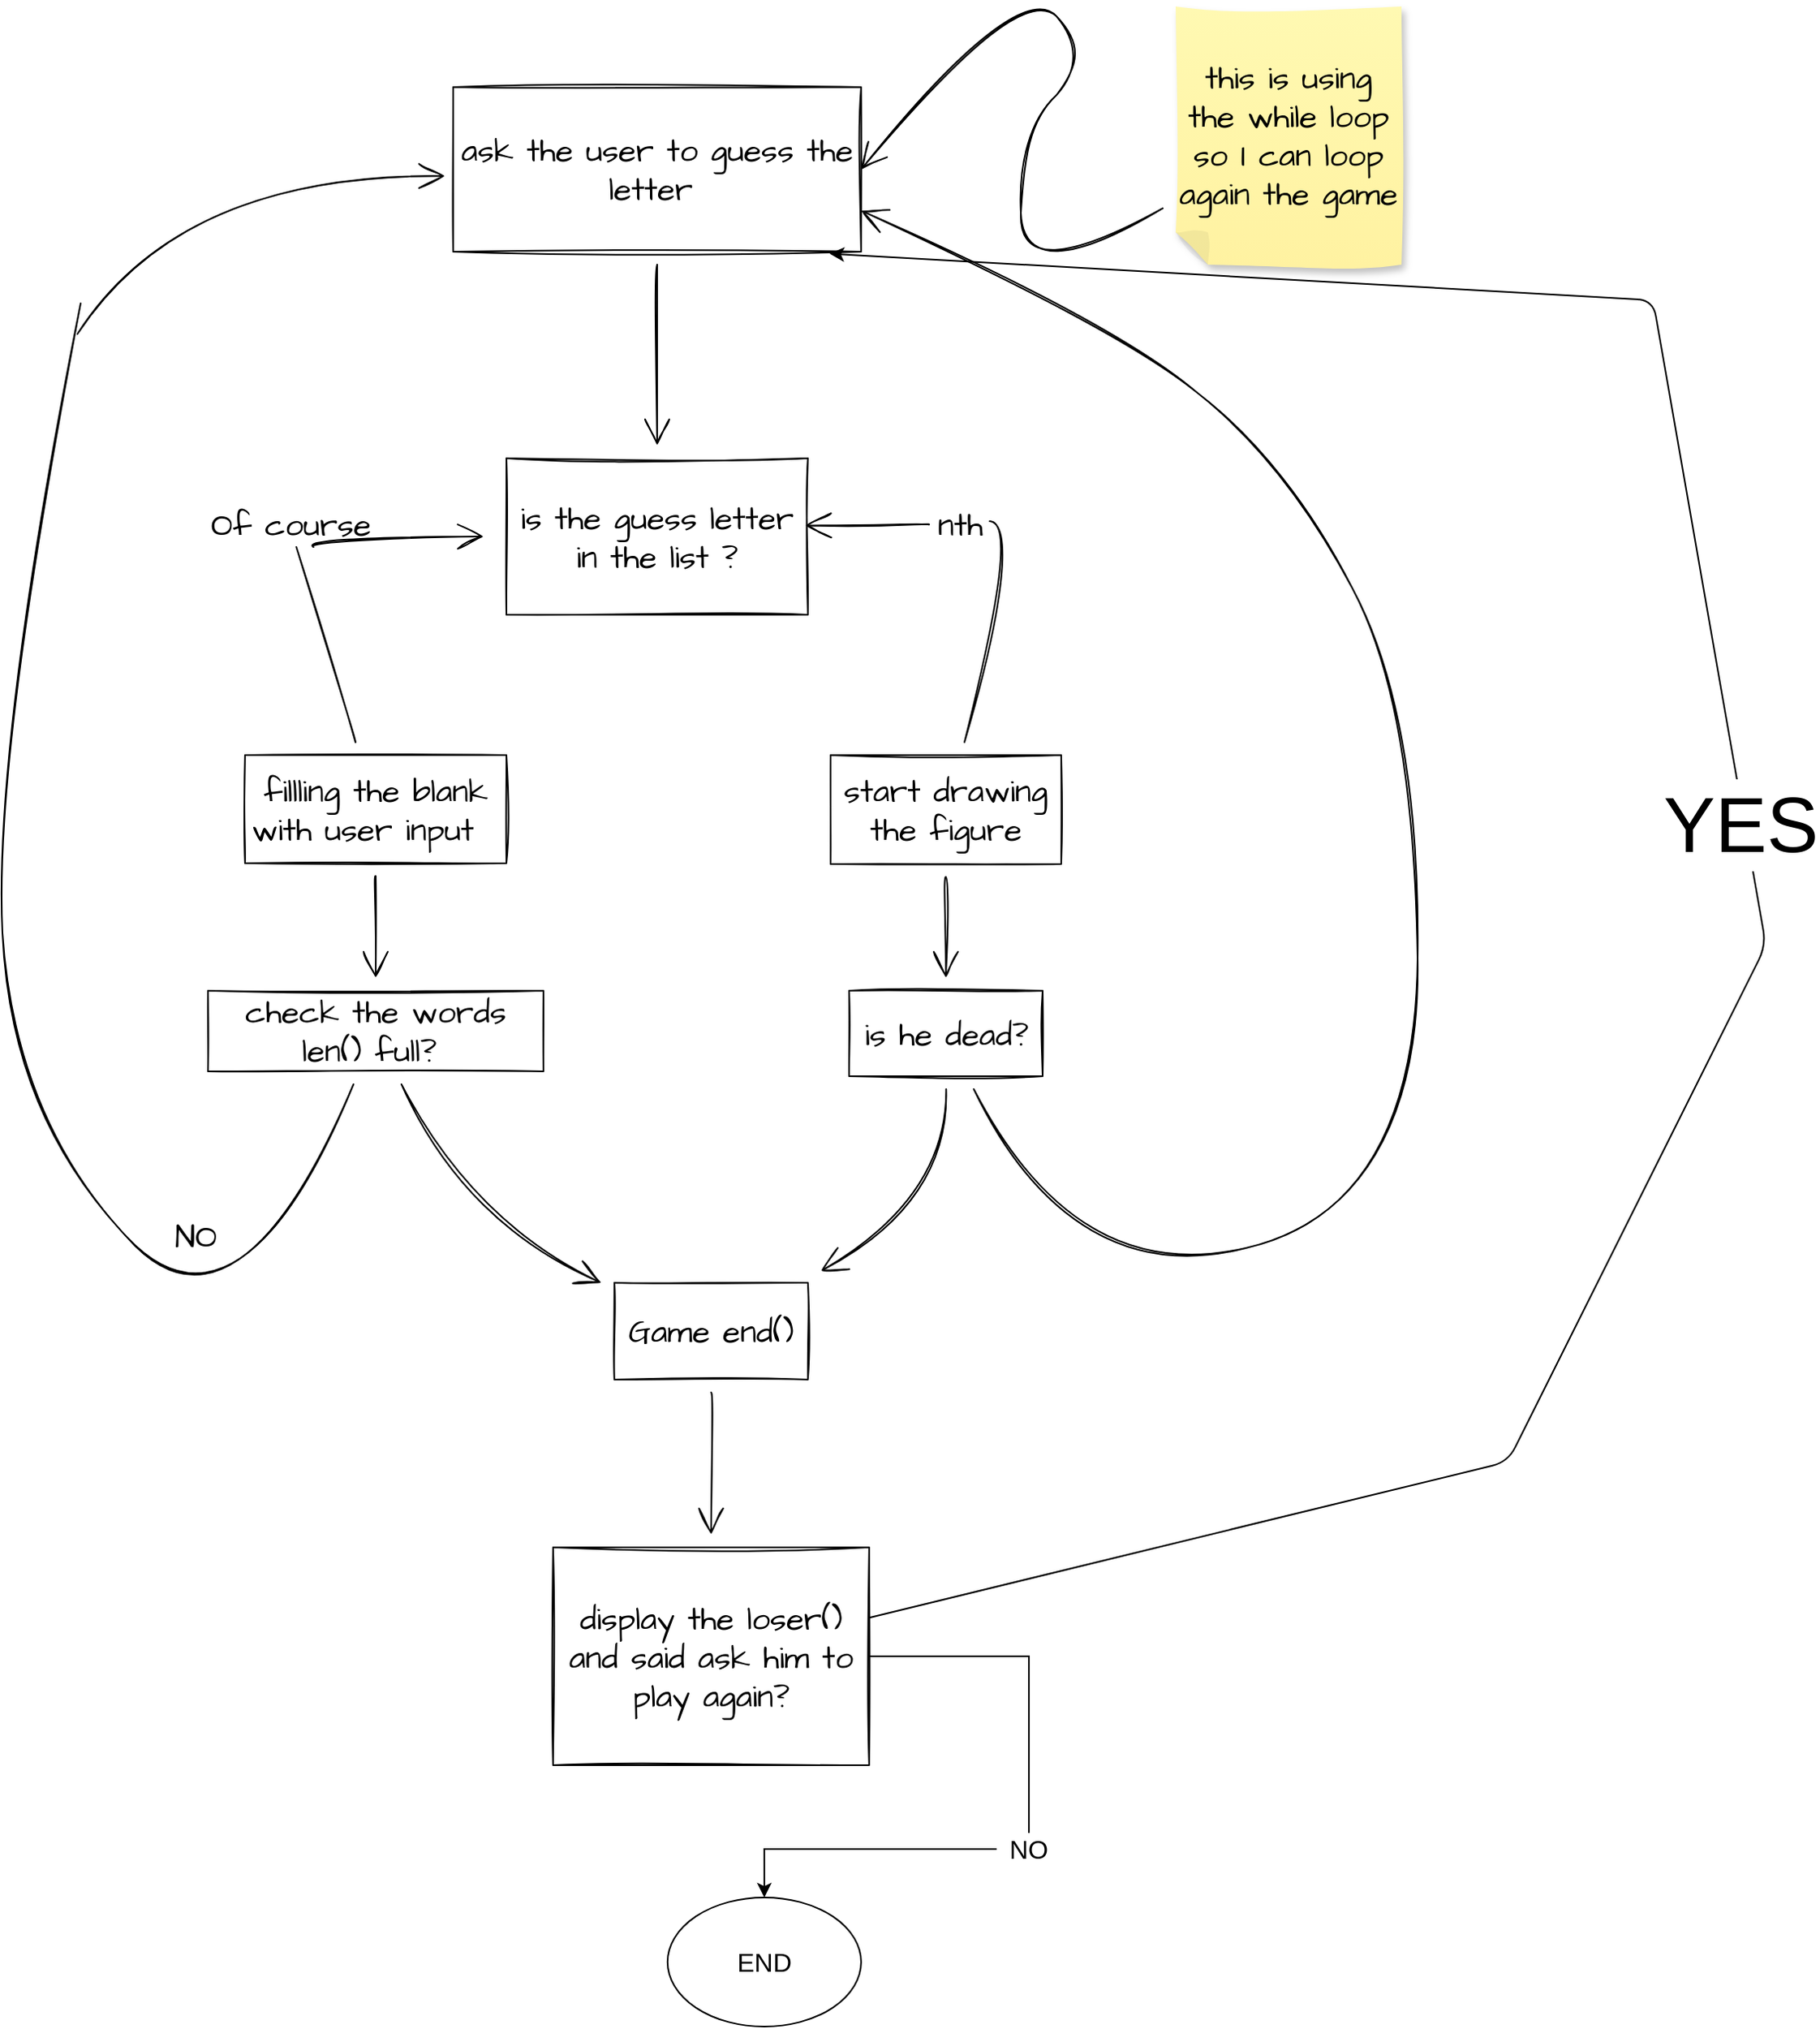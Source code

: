 <mxfile version="15.2.7" type="github"><diagram id="JYJFYv-9l2L0nfnJadsV" name="Page-1"><mxGraphModel dx="1304" dy="567" grid="1" gridSize="10" guides="1" tooltips="0" connect="1" arrows="1" fold="1" page="1" pageScale="1" pageWidth="850" pageHeight="1100" math="0" shadow="0"><root><mxCell id="0"/><mxCell id="1" parent="0"/><mxCell id="DHrzsSxuW4ANWNaskSDl-1" style="edgeStyle=none;curved=1;rounded=0;sketch=1;hachureGap=4;orthogonalLoop=1;jettySize=auto;html=1;fontFamily=Architects Daughter;fontSource=https%3A%2F%2Ffonts.googleapis.com%2Fcss%3Ffamily%3DArchitects%2BDaughter;fontSize=16;endArrow=open;startSize=14;endSize=14;sourcePerimeterSpacing=8;targetPerimeterSpacing=8;" edge="1" parent="1" source="DHrzsSxuW4ANWNaskSDl-2" target="DHrzsSxuW4ANWNaskSDl-4"><mxGeometry relative="1" as="geometry"/></mxCell><mxCell id="DHrzsSxuW4ANWNaskSDl-2" value="ask the user to guess the letter&amp;nbsp;" style="whiteSpace=wrap;html=1;sketch=1;hachureGap=4;pointerEvents=0;fontFamily=Architects Daughter;fontSource=https%3A%2F%2Ffonts.googleapis.com%2Fcss%3Ffamily%3DArchitects%2BDaughter;fontSize=20;" vertex="1" parent="1"><mxGeometry x="726" y="778" width="252.93" height="102.03" as="geometry"/></mxCell><mxCell id="DHrzsSxuW4ANWNaskSDl-3" style="edgeStyle=none;curved=1;rounded=0;sketch=1;hachureGap=4;orthogonalLoop=1;jettySize=auto;html=1;fontFamily=Architects Daughter;fontSource=https%3A%2F%2Ffonts.googleapis.com%2Fcss%3Ffamily%3DArchitects%2BDaughter;fontSize=16;endArrow=open;startSize=14;endSize=14;targetPerimeterSpacing=8;startArrow=none;" edge="1" parent="1" source="DHrzsSxuW4ANWNaskSDl-12"><mxGeometry relative="1" as="geometry"><mxPoint x="744.93" y="1056.515" as="targetPoint"/><Array as="points"><mxPoint x="633" y="1057"/></Array></mxGeometry></mxCell><mxCell id="DHrzsSxuW4ANWNaskSDl-4" value="is the guess letter in the list ?" style="whiteSpace=wrap;html=1;sketch=1;hachureGap=4;pointerEvents=0;fontFamily=Architects Daughter;fontSource=https%3A%2F%2Ffonts.googleapis.com%2Fcss%3Ffamily%3DArchitects%2BDaughter;fontSize=20;" vertex="1" parent="1"><mxGeometry x="759" y="1008" width="186.93" height="97.03" as="geometry"/></mxCell><mxCell id="DHrzsSxuW4ANWNaskSDl-5" style="edgeStyle=none;curved=1;rounded=0;sketch=1;hachureGap=4;orthogonalLoop=1;jettySize=auto;html=1;fontFamily=Architects Daughter;fontSource=https%3A%2F%2Ffonts.googleapis.com%2Fcss%3Ffamily%3DArchitects%2BDaughter;fontSize=16;endArrow=open;startSize=14;endSize=14;sourcePerimeterSpacing=8;targetPerimeterSpacing=8;" edge="1" parent="1" source="DHrzsSxuW4ANWNaskSDl-6" target="DHrzsSxuW4ANWNaskSDl-16"><mxGeometry relative="1" as="geometry"/></mxCell><mxCell id="DHrzsSxuW4ANWNaskSDl-6" value="fillling the blank with user input&amp;nbsp;&amp;nbsp;" style="whiteSpace=wrap;html=1;sketch=1;hachureGap=4;pointerEvents=0;fontFamily=Architects Daughter;fontSource=https%3A%2F%2Ffonts.googleapis.com%2Fcss%3Ffamily%3DArchitects%2BDaughter;fontSize=20;" vertex="1" parent="1"><mxGeometry x="596.93" y="1192" width="162.07" height="67" as="geometry"/></mxCell><mxCell id="DHrzsSxuW4ANWNaskSDl-7" style="edgeStyle=none;curved=1;rounded=0;sketch=1;hachureGap=4;orthogonalLoop=1;jettySize=auto;html=1;entryX=0.991;entryY=0.43;entryDx=0;entryDy=0;entryPerimeter=0;fontFamily=Architects Daughter;fontSource=https%3A%2F%2Ffonts.googleapis.com%2Fcss%3Ffamily%3DArchitects%2BDaughter;fontSize=16;endArrow=open;startSize=14;endSize=14;targetPerimeterSpacing=8;startArrow=none;" edge="1" parent="1" source="DHrzsSxuW4ANWNaskSDl-10" target="DHrzsSxuW4ANWNaskSDl-4"><mxGeometry relative="1" as="geometry"><Array as="points"/></mxGeometry></mxCell><mxCell id="DHrzsSxuW4ANWNaskSDl-8" style="edgeStyle=none;curved=1;rounded=0;sketch=1;hachureGap=4;orthogonalLoop=1;jettySize=auto;html=1;fontFamily=Architects Daughter;fontSource=https%3A%2F%2Ffonts.googleapis.com%2Fcss%3Ffamily%3DArchitects%2BDaughter;fontSize=16;endArrow=open;startSize=14;endSize=14;sourcePerimeterSpacing=8;targetPerimeterSpacing=8;" edge="1" parent="1" source="DHrzsSxuW4ANWNaskSDl-9" target="DHrzsSxuW4ANWNaskSDl-19"><mxGeometry relative="1" as="geometry"/></mxCell><mxCell id="DHrzsSxuW4ANWNaskSDl-9" value="start drawing the figure" style="whiteSpace=wrap;html=1;sketch=1;hachureGap=4;pointerEvents=0;fontFamily=Architects Daughter;fontSource=https%3A%2F%2Ffonts.googleapis.com%2Fcss%3Ffamily%3DArchitects%2BDaughter;fontSize=20;" vertex="1" parent="1"><mxGeometry x="960" y="1192" width="143" height="67.5" as="geometry"/></mxCell><mxCell id="DHrzsSxuW4ANWNaskSDl-10" value="nth" style="text;html=1;align=center;verticalAlign=middle;resizable=0;points=[];autosize=1;strokeColor=none;fillColor=none;sketch=1;hachureGap=4;pointerEvents=0;fontFamily=Architects Daughter;fontSource=https%3A%2F%2Ffonts.googleapis.com%2Fcss%3Ffamily%3DArchitects%2BDaughter;fontSize=20;" vertex="1" parent="1"><mxGeometry x="1021.004" y="1035.002" width="38" height="28" as="geometry"/></mxCell><mxCell id="DHrzsSxuW4ANWNaskSDl-11" value="" style="edgeStyle=none;curved=1;rounded=0;sketch=1;hachureGap=4;orthogonalLoop=1;jettySize=auto;html=1;entryX=0.991;entryY=0.43;entryDx=0;entryDy=0;entryPerimeter=0;fontFamily=Architects Daughter;fontSource=https%3A%2F%2Ffonts.googleapis.com%2Fcss%3Ffamily%3DArchitects%2BDaughter;fontSize=16;endArrow=none;startSize=14;endSize=14;sourcePerimeterSpacing=8;" edge="1" parent="1" source="DHrzsSxuW4ANWNaskSDl-9" target="DHrzsSxuW4ANWNaskSDl-10"><mxGeometry relative="1" as="geometry"><mxPoint x="1043.021" y="1184" as="sourcePoint"/><mxPoint x="944.248" y="1049.723" as="targetPoint"/><Array as="points"><mxPoint x="1080" y="1050"/></Array></mxGeometry></mxCell><mxCell id="DHrzsSxuW4ANWNaskSDl-12" value="Of course" style="text;html=1;align=center;verticalAlign=middle;resizable=0;points=[];autosize=1;strokeColor=none;fillColor=none;sketch=1;hachureGap=4;pointerEvents=0;fontFamily=Architects Daughter;fontSource=https%3A%2F%2Ffonts.googleapis.com%2Fcss%3Ffamily%3DArchitects%2BDaughter;fontSize=20;" vertex="1" parent="1"><mxGeometry x="570.004" y="1035.002" width="109" height="28" as="geometry"/></mxCell><mxCell id="DHrzsSxuW4ANWNaskSDl-13" value="" style="edgeStyle=none;curved=1;rounded=0;sketch=1;hachureGap=4;orthogonalLoop=1;jettySize=auto;html=1;fontFamily=Architects Daughter;fontSource=https%3A%2F%2Ffonts.googleapis.com%2Fcss%3Ffamily%3DArchitects%2BDaughter;fontSize=16;endArrow=none;startSize=14;endSize=14;sourcePerimeterSpacing=8;" edge="1" parent="1" source="DHrzsSxuW4ANWNaskSDl-6" target="DHrzsSxuW4ANWNaskSDl-12"><mxGeometry relative="1" as="geometry"><mxPoint x="666.891" y="1184" as="sourcePoint"/><mxPoint x="744.93" y="1056.515" as="targetPoint"/><Array as="points"/></mxGeometry></mxCell><mxCell id="DHrzsSxuW4ANWNaskSDl-14" style="edgeStyle=none;curved=1;rounded=0;sketch=1;hachureGap=4;orthogonalLoop=1;jettySize=auto;html=1;fontFamily=Architects Daughter;fontSource=https%3A%2F%2Ffonts.googleapis.com%2Fcss%3Ffamily%3DArchitects%2BDaughter;fontSize=16;endArrow=open;startSize=14;endSize=14;targetPerimeterSpacing=8;entryX=-0.02;entryY=0.54;entryDx=0;entryDy=0;entryPerimeter=0;startArrow=none;" edge="1" parent="1" target="DHrzsSxuW4ANWNaskSDl-2"><mxGeometry relative="1" as="geometry"><mxPoint x="493" y="931" as="sourcePoint"/><mxPoint x="535" y="1055" as="targetPoint"/><Array as="points"><mxPoint x="558" y="833"/></Array></mxGeometry></mxCell><mxCell id="DHrzsSxuW4ANWNaskSDl-15" style="edgeStyle=none;curved=1;rounded=0;sketch=1;hachureGap=4;orthogonalLoop=1;jettySize=auto;html=1;fontFamily=Architects Daughter;fontSource=https%3A%2F%2Ffonts.googleapis.com%2Fcss%3Ffamily%3DArchitects%2BDaughter;fontSize=16;endArrow=open;startSize=14;endSize=14;sourcePerimeterSpacing=8;targetPerimeterSpacing=8;" edge="1" parent="1" source="DHrzsSxuW4ANWNaskSDl-16" target="DHrzsSxuW4ANWNaskSDl-23"><mxGeometry relative="1" as="geometry"><Array as="points"><mxPoint x="736" y="1483"/></Array></mxGeometry></mxCell><mxCell id="DHrzsSxuW4ANWNaskSDl-16" value="check the words len() full?&amp;nbsp;" style="whiteSpace=wrap;html=1;sketch=1;hachureGap=4;pointerEvents=0;fontFamily=Architects Daughter;fontSource=https%3A%2F%2Ffonts.googleapis.com%2Fcss%3Ffamily%3DArchitects%2BDaughter;fontSize=20;" vertex="1" parent="1"><mxGeometry x="573.96" y="1338" width="208" height="50" as="geometry"/></mxCell><mxCell id="DHrzsSxuW4ANWNaskSDl-17" style="edgeStyle=none;curved=1;rounded=0;sketch=1;hachureGap=4;orthogonalLoop=1;jettySize=auto;html=1;fontFamily=Architects Daughter;fontSource=https%3A%2F%2Ffonts.googleapis.com%2Fcss%3Ffamily%3DArchitects%2BDaughter;fontSize=16;endArrow=open;startSize=14;endSize=14;sourcePerimeterSpacing=8;targetPerimeterSpacing=8;" edge="1" parent="1" source="DHrzsSxuW4ANWNaskSDl-19" target="DHrzsSxuW4ANWNaskSDl-23"><mxGeometry relative="1" as="geometry"><Array as="points"><mxPoint x="1032" y="1469"/></Array></mxGeometry></mxCell><mxCell id="DHrzsSxuW4ANWNaskSDl-18" style="edgeStyle=none;curved=1;rounded=0;sketch=1;hachureGap=4;orthogonalLoop=1;jettySize=auto;html=1;fontFamily=Architects Daughter;fontSource=https%3A%2F%2Ffonts.googleapis.com%2Fcss%3Ffamily%3DArchitects%2BDaughter;fontSize=16;endArrow=open;startSize=14;endSize=14;sourcePerimeterSpacing=8;targetPerimeterSpacing=8;entryX=1;entryY=0.75;entryDx=0;entryDy=0;" edge="1" parent="1" source="DHrzsSxuW4ANWNaskSDl-19" target="DHrzsSxuW4ANWNaskSDl-2"><mxGeometry relative="1" as="geometry"><mxPoint x="1125" y="885" as="targetPoint"/><Array as="points"><mxPoint x="1111" y="1523"/><mxPoint x="1324" y="1472"/><mxPoint x="1324" y="1164"/><mxPoint x="1243" y="1013"/><mxPoint x="1132" y="922"/></Array></mxGeometry></mxCell><mxCell id="DHrzsSxuW4ANWNaskSDl-19" value="is he dead?" style="whiteSpace=wrap;html=1;sketch=1;hachureGap=4;pointerEvents=0;fontFamily=Architects Daughter;fontSource=https%3A%2F%2Ffonts.googleapis.com%2Fcss%3Ffamily%3DArchitects%2BDaughter;fontSize=20;" vertex="1" parent="1"><mxGeometry x="971.5" y="1338" width="120" height="53" as="geometry"/></mxCell><mxCell id="DHrzsSxuW4ANWNaskSDl-20" value="" style="edgeStyle=none;curved=1;rounded=0;sketch=1;hachureGap=4;orthogonalLoop=1;jettySize=auto;html=1;fontFamily=Architects Daughter;fontSource=https%3A%2F%2Ffonts.googleapis.com%2Fcss%3Ffamily%3DArchitects%2BDaughter;fontSize=16;endArrow=none;startSize=14;endSize=14;sourcePerimeterSpacing=8;" edge="1" parent="1" source="DHrzsSxuW4ANWNaskSDl-16"><mxGeometry relative="1" as="geometry"><mxPoint x="664.176" y="1396" as="sourcePoint"/><mxPoint x="495" y="912" as="targetPoint"/><Array as="points"><mxPoint x="594" y="1564"/><mxPoint x="453" y="1417"/><mxPoint x="440" y="1187"/></Array></mxGeometry></mxCell><mxCell id="DHrzsSxuW4ANWNaskSDl-21" value="NO" style="text;html=1;align=center;verticalAlign=middle;resizable=0;points=[];autosize=1;strokeColor=none;fillColor=none;sketch=1;hachureGap=4;pointerEvents=0;fontFamily=Architects Daughter;fontSource=https%3A%2F%2Ffonts.googleapis.com%2Fcss%3Ffamily%3DArchitects%2BDaughter;fontSize=20;" vertex="1" parent="1"><mxGeometry x="548.007" y="1475.998" width="36" height="28" as="geometry"/></mxCell><mxCell id="DHrzsSxuW4ANWNaskSDl-22" style="edgeStyle=none;curved=1;rounded=0;sketch=1;hachureGap=4;orthogonalLoop=1;jettySize=auto;html=1;fontFamily=Architects Daughter;fontSource=https%3A%2F%2Ffonts.googleapis.com%2Fcss%3Ffamily%3DArchitects%2BDaughter;fontSize=16;endArrow=open;startSize=14;endSize=14;sourcePerimeterSpacing=8;targetPerimeterSpacing=8;" edge="1" parent="1" source="DHrzsSxuW4ANWNaskSDl-23" target="DHrzsSxuW4ANWNaskSDl-26"><mxGeometry relative="1" as="geometry"/></mxCell><mxCell id="DHrzsSxuW4ANWNaskSDl-23" value="Game end()" style="whiteSpace=wrap;html=1;sketch=1;hachureGap=4;pointerEvents=0;fontFamily=Architects Daughter;fontSource=https%3A%2F%2Ffonts.googleapis.com%2Fcss%3Ffamily%3DArchitects%2BDaughter;fontSize=20;" vertex="1" parent="1"><mxGeometry x="825.927" y="1518.968" width="120" height="60" as="geometry"/></mxCell><mxCell id="DHrzsSxuW4ANWNaskSDl-24" style="edgeStyle=none;curved=1;rounded=0;sketch=1;hachureGap=4;orthogonalLoop=1;jettySize=auto;html=1;entryX=1;entryY=0.5;entryDx=0;entryDy=0;fontFamily=Architects Daughter;fontSource=https%3A%2F%2Ffonts.googleapis.com%2Fcss%3Ffamily%3DArchitects%2BDaughter;fontSize=16;endArrow=open;startSize=14;endSize=14;sourcePerimeterSpacing=8;targetPerimeterSpacing=8;" edge="1" parent="1" source="DHrzsSxuW4ANWNaskSDl-25" target="DHrzsSxuW4ANWNaskSDl-2"><mxGeometry relative="1" as="geometry"><Array as="points"><mxPoint x="1078" y="904"/><mxPoint x="1078" y="808"/><mxPoint x="1122" y="758"/><mxPoint x="1078" y="710"/></Array></mxGeometry></mxCell><mxCell id="DHrzsSxuW4ANWNaskSDl-25" value="this is using the while loop so I can loop again the game" style="shape=note;whiteSpace=wrap;html=1;backgroundOutline=1;fontColor=#000000;darkOpacity=0.05;fillColor=#FFF9B2;strokeColor=none;fillStyle=solid;direction=west;gradientDirection=north;gradientColor=#FFF2A1;shadow=1;size=20;pointerEvents=1;sketch=1;hachureGap=4;fontFamily=Architects Daughter;fontSource=https%3A%2F%2Ffonts.googleapis.com%2Fcss%3Ffamily%3DArchitects%2BDaughter;fontSize=20;" vertex="1" parent="1"><mxGeometry x="1174" y="728" width="140" height="160" as="geometry"/></mxCell><mxCell id="okVfQ-Q0uvz8uAnTdNcV-9" style="edgeStyle=orthogonalEdgeStyle;rounded=0;orthogonalLoop=1;jettySize=auto;html=1;startArrow=none;" edge="1" parent="1" source="okVfQ-Q0uvz8uAnTdNcV-10" target="okVfQ-Q0uvz8uAnTdNcV-6"><mxGeometry relative="1" as="geometry"/></mxCell><mxCell id="DHrzsSxuW4ANWNaskSDl-26" value="display the loser() and said ask him to play again?" style="whiteSpace=wrap;html=1;sketch=1;hachureGap=4;pointerEvents=0;fontFamily=Architects Daughter;fontSource=https%3A%2F%2Ffonts.googleapis.com%2Fcss%3Ffamily%3DArchitects%2BDaughter;fontSize=20;" vertex="1" parent="1"><mxGeometry x="787.93" y="1683" width="196" height="135.03" as="geometry"/></mxCell><mxCell id="okVfQ-Q0uvz8uAnTdNcV-2" value="" style="endArrow=classic;html=1;entryX=0.923;entryY=1.012;entryDx=0;entryDy=0;entryPerimeter=0;" edge="1" parent="1" source="DHrzsSxuW4ANWNaskSDl-26" target="DHrzsSxuW4ANWNaskSDl-2"><mxGeometry relative="1" as="geometry"><mxPoint x="1080" y="1780" as="sourcePoint"/><mxPoint x="1250" y="1380" as="targetPoint"/><Array as="points"><mxPoint x="1380" y="1630"/><mxPoint x="1540" y="1310"/><mxPoint x="1470" y="910"/></Array></mxGeometry></mxCell><mxCell id="okVfQ-Q0uvz8uAnTdNcV-3" value="Label" style="edgeLabel;resizable=0;html=1;align=center;verticalAlign=middle;" connectable="0" vertex="1" parent="okVfQ-Q0uvz8uAnTdNcV-2"><mxGeometry relative="1" as="geometry"/></mxCell><mxCell id="okVfQ-Q0uvz8uAnTdNcV-4" value="Text" style="edgeLabel;html=1;align=center;verticalAlign=middle;resizable=0;points=[];" vertex="1" connectable="0" parent="okVfQ-Q0uvz8uAnTdNcV-2"><mxGeometry x="-0.002" y="-1" relative="1" as="geometry"><mxPoint as="offset"/></mxGeometry></mxCell><mxCell id="okVfQ-Q0uvz8uAnTdNcV-5" value="YES&lt;br&gt;" style="edgeLabel;html=1;align=center;verticalAlign=middle;resizable=0;points=[];" vertex="1" connectable="0" parent="okVfQ-Q0uvz8uAnTdNcV-2"><mxGeometry x="-0.004" y="3" relative="1" as="geometry"><mxPoint y="1" as="offset"/></mxGeometry></mxCell><mxCell id="okVfQ-Q0uvz8uAnTdNcV-8" value="&lt;span style=&quot;font-size: 48px&quot;&gt;YES&lt;/span&gt;" style="edgeLabel;html=1;align=center;verticalAlign=middle;resizable=0;points=[];" vertex="1" connectable="0" parent="okVfQ-Q0uvz8uAnTdNcV-2"><mxGeometry x="0.0" y="3" relative="1" as="geometry"><mxPoint y="-1" as="offset"/></mxGeometry></mxCell><mxCell id="okVfQ-Q0uvz8uAnTdNcV-6" value="&lt;font size=&quot;3&quot;&gt;END&lt;/font&gt;" style="ellipse;whiteSpace=wrap;html=1;" vertex="1" parent="1"><mxGeometry x="858.93" y="1900" width="120" height="80" as="geometry"/></mxCell><mxCell id="okVfQ-Q0uvz8uAnTdNcV-10" value="&lt;font size=&quot;3&quot;&gt;NO&lt;/font&gt;" style="text;html=1;strokeColor=none;fillColor=none;align=center;verticalAlign=middle;whiteSpace=wrap;rounded=0;" vertex="1" parent="1"><mxGeometry x="1063" y="1860" width="40" height="20" as="geometry"/></mxCell><mxCell id="okVfQ-Q0uvz8uAnTdNcV-11" value="" style="edgeStyle=orthogonalEdgeStyle;rounded=0;orthogonalLoop=1;jettySize=auto;html=1;endArrow=none;" edge="1" parent="1" source="DHrzsSxuW4ANWNaskSDl-26" target="okVfQ-Q0uvz8uAnTdNcV-10"><mxGeometry relative="1" as="geometry"><mxPoint x="885.93" y="1818.03" as="sourcePoint"/><mxPoint x="885.93" y="1910" as="targetPoint"/></mxGeometry></mxCell></root></mxGraphModel></diagram></mxfile>